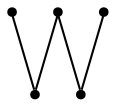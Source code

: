 graph {
  node [shape=point,comment="{\"directed\":false,\"doi\":\"10.4230/LIPIcs.GD.2024.28\",\"figure\":\"3 (2)\"}"]

  v0 [pos="1094.519521322768,717.8331831324347"]
  v1 [pos="975.0872380627011,413.34134080002457"]
  v2 [pos="884.8407861753744,678.0372253766004"]
  v3 [pos="1179.1118610967167,549.6614780876188"]
  v4 [pos="807.8954602131734,496.7070164075524"]

  v0 -- v1 [id="-1",pos="1094.519521322768,717.8331831324347 975.0872380627011,413.34134080002457 975.0872380627011,413.34134080002457 975.0872380627011,413.34134080002457"]
  v4 -- v3 [id="-2",pos="807.8954602131734,496.7070164075524 1179.1118610967167,549.6614780876188 1179.1118610967167,549.6614780876188 1179.1118610967167,549.6614780876188"]
  v2 -- v1 [id="-3",pos="884.8407861753744,678.0372253766004 975.0872380627011,413.34134080002457 975.0872380627011,413.34134080002457 975.0872380627011,413.34134080002457"]
  v2 -- v3 [id="-4",pos="884.8407861753744,678.0372253766004 1179.1118610967167,549.6614780876188 1179.1118610967167,549.6614780876188 1179.1118610967167,549.6614780876188"]
}